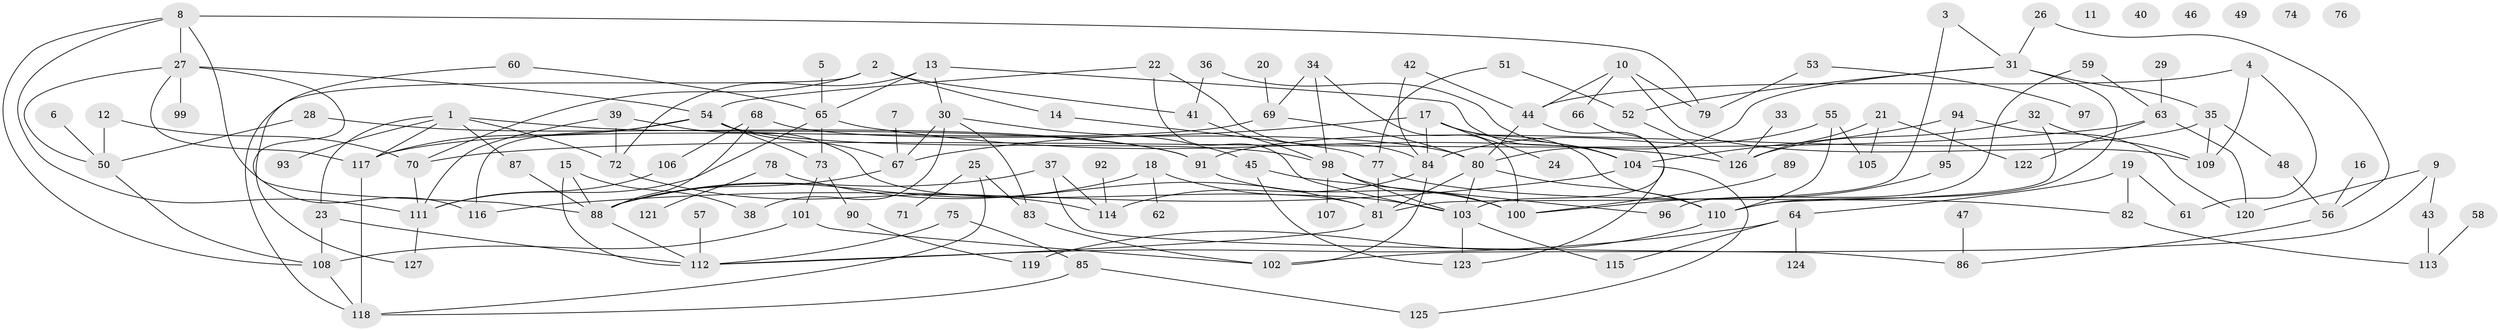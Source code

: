 // coarse degree distribution, {8: 0.013888888888888888, 10: 0.027777777777777776, 11: 0.027777777777777776, 4: 0.1527777777777778, 2: 0.2222222222222222, 3: 0.25, 5: 0.08333333333333333, 9: 0.027777777777777776, 1: 0.1527777777777778, 7: 0.013888888888888888, 6: 0.027777777777777776}
// Generated by graph-tools (version 1.1) at 2025/48/03/04/25 22:48:14]
// undirected, 127 vertices, 191 edges
graph export_dot {
  node [color=gray90,style=filled];
  1;
  2;
  3;
  4;
  5;
  6;
  7;
  8;
  9;
  10;
  11;
  12;
  13;
  14;
  15;
  16;
  17;
  18;
  19;
  20;
  21;
  22;
  23;
  24;
  25;
  26;
  27;
  28;
  29;
  30;
  31;
  32;
  33;
  34;
  35;
  36;
  37;
  38;
  39;
  40;
  41;
  42;
  43;
  44;
  45;
  46;
  47;
  48;
  49;
  50;
  51;
  52;
  53;
  54;
  55;
  56;
  57;
  58;
  59;
  60;
  61;
  62;
  63;
  64;
  65;
  66;
  67;
  68;
  69;
  70;
  71;
  72;
  73;
  74;
  75;
  76;
  77;
  78;
  79;
  80;
  81;
  82;
  83;
  84;
  85;
  86;
  87;
  88;
  89;
  90;
  91;
  92;
  93;
  94;
  95;
  96;
  97;
  98;
  99;
  100;
  101;
  102;
  103;
  104;
  105;
  106;
  107;
  108;
  109;
  110;
  111;
  112;
  113;
  114;
  115;
  116;
  117;
  118;
  119;
  120;
  121;
  122;
  123;
  124;
  125;
  126;
  127;
  1 -- 23;
  1 -- 72;
  1 -- 87;
  1 -- 91;
  1 -- 93;
  1 -- 117;
  2 -- 14;
  2 -- 41;
  2 -- 70;
  2 -- 118;
  3 -- 31;
  3 -- 81;
  4 -- 44;
  4 -- 61;
  4 -- 109;
  5 -- 65;
  6 -- 50;
  7 -- 67;
  8 -- 27;
  8 -- 79;
  8 -- 108;
  8 -- 111;
  8 -- 116;
  9 -- 43;
  9 -- 102;
  9 -- 120;
  10 -- 44;
  10 -- 66;
  10 -- 79;
  10 -- 109;
  12 -- 50;
  12 -- 70;
  13 -- 30;
  13 -- 65;
  13 -- 72;
  13 -- 104;
  14 -- 77;
  15 -- 38;
  15 -- 88;
  15 -- 112;
  16 -- 56;
  17 -- 24;
  17 -- 67;
  17 -- 84;
  17 -- 104;
  17 -- 110;
  18 -- 62;
  18 -- 88;
  18 -- 103;
  19 -- 61;
  19 -- 64;
  19 -- 82;
  20 -- 69;
  21 -- 105;
  21 -- 122;
  21 -- 126;
  22 -- 54;
  22 -- 84;
  22 -- 103;
  23 -- 108;
  23 -- 112;
  25 -- 71;
  25 -- 83;
  25 -- 118;
  26 -- 31;
  26 -- 56;
  27 -- 50;
  27 -- 54;
  27 -- 88;
  27 -- 99;
  27 -- 117;
  28 -- 50;
  28 -- 91;
  29 -- 63;
  30 -- 38;
  30 -- 45;
  30 -- 67;
  30 -- 83;
  31 -- 35;
  31 -- 52;
  31 -- 80;
  31 -- 110;
  32 -- 109;
  32 -- 110;
  32 -- 126;
  33 -- 126;
  34 -- 69;
  34 -- 98;
  34 -- 100;
  35 -- 48;
  35 -- 91;
  35 -- 109;
  36 -- 41;
  36 -- 104;
  37 -- 86;
  37 -- 88;
  37 -- 114;
  39 -- 72;
  39 -- 81;
  39 -- 111;
  41 -- 98;
  42 -- 44;
  42 -- 84;
  43 -- 113;
  44 -- 80;
  44 -- 123;
  45 -- 96;
  45 -- 123;
  47 -- 86;
  48 -- 56;
  50 -- 108;
  51 -- 52;
  51 -- 77;
  52 -- 126;
  53 -- 79;
  53 -- 97;
  54 -- 67;
  54 -- 73;
  54 -- 98;
  54 -- 116;
  54 -- 117;
  55 -- 84;
  55 -- 105;
  55 -- 110;
  56 -- 86;
  57 -- 112;
  58 -- 113;
  59 -- 63;
  59 -- 96;
  60 -- 65;
  60 -- 127;
  63 -- 70;
  63 -- 120;
  63 -- 122;
  64 -- 112;
  64 -- 115;
  64 -- 124;
  65 -- 73;
  65 -- 111;
  65 -- 126;
  66 -- 103;
  67 -- 88;
  68 -- 80;
  68 -- 88;
  68 -- 106;
  69 -- 80;
  69 -- 117;
  70 -- 111;
  72 -- 114;
  73 -- 90;
  73 -- 101;
  75 -- 85;
  75 -- 112;
  77 -- 81;
  77 -- 82;
  78 -- 81;
  78 -- 121;
  80 -- 81;
  80 -- 103;
  80 -- 110;
  81 -- 112;
  82 -- 113;
  83 -- 102;
  84 -- 102;
  84 -- 114;
  85 -- 118;
  85 -- 125;
  87 -- 88;
  88 -- 112;
  89 -- 100;
  90 -- 119;
  91 -- 100;
  92 -- 114;
  94 -- 95;
  94 -- 104;
  94 -- 120;
  95 -- 100;
  98 -- 100;
  98 -- 103;
  98 -- 107;
  101 -- 102;
  101 -- 108;
  103 -- 115;
  103 -- 123;
  104 -- 116;
  104 -- 125;
  106 -- 111;
  108 -- 118;
  110 -- 119;
  111 -- 127;
  117 -- 118;
}
